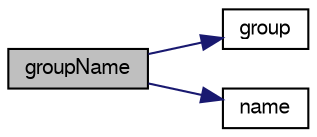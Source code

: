 digraph "groupName"
{
  bgcolor="transparent";
  edge [fontname="FreeSans",fontsize="10",labelfontname="FreeSans",labelfontsize="10"];
  node [fontname="FreeSans",fontsize="10",shape=record];
  rankdir="LR";
  Node23052 [label="groupName",height=0.2,width=0.4,color="black", fillcolor="grey75", style="filled", fontcolor="black"];
  Node23052 -> Node23053 [color="midnightblue",fontsize="10",style="solid",fontname="FreeSans"];
  Node23053 [label="group",height=0.2,width=0.4,color="black",URL="$a26142.html#aa171e8cde7dff4f6a0ddecbb6e0c4acd",tooltip="Return group (extension part of name) "];
  Node23052 -> Node23054 [color="midnightblue",fontsize="10",style="solid",fontname="FreeSans"];
  Node23054 [label="name",height=0.2,width=0.4,color="black",URL="$a26142.html#acc80e00a8ac919288fb55bd14cc88bf6",tooltip="Return name. "];
}
